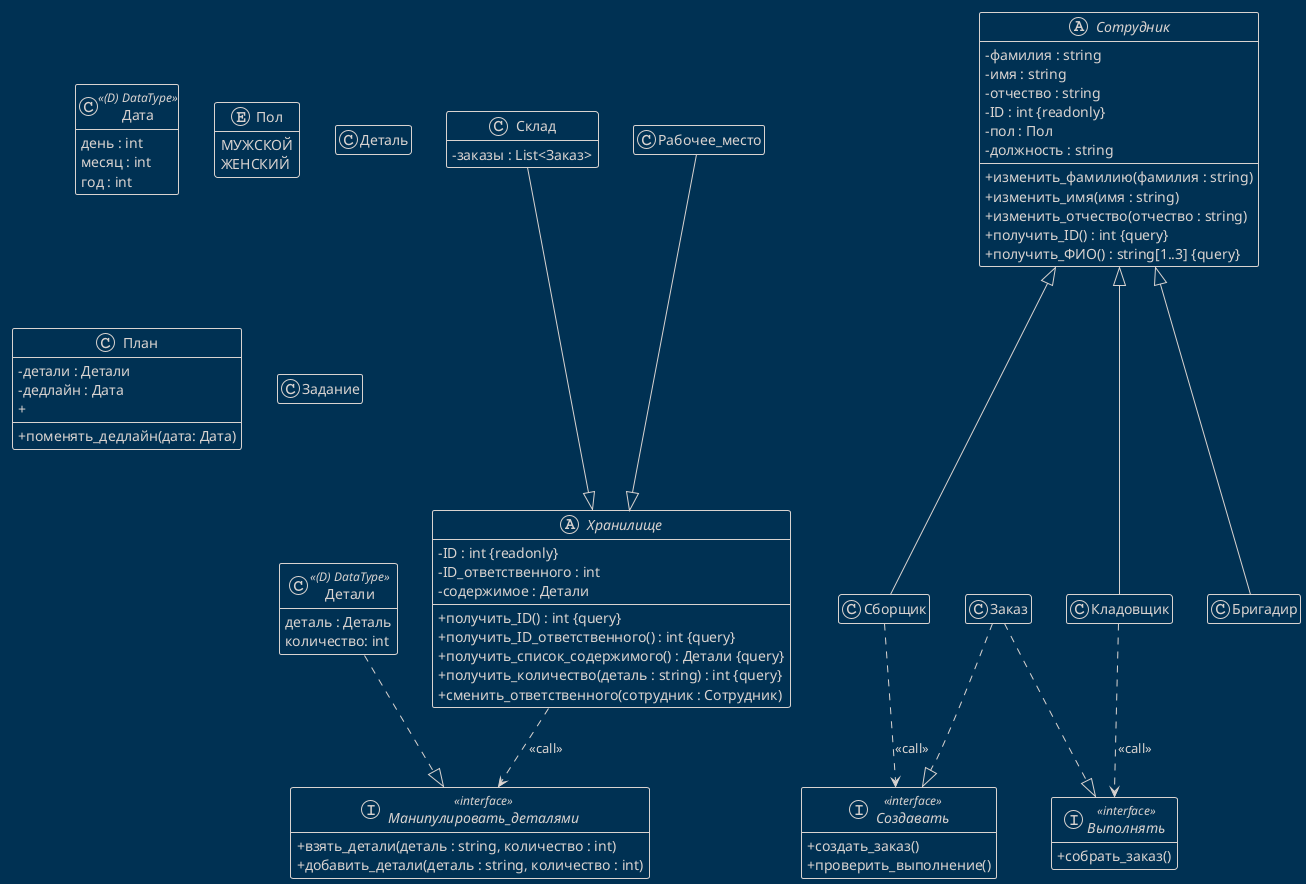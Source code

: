 @startuml
skinparam classAttributeIconSize 0
hide empty members
!define datatype(x) class "x" << (D) DataType>>
!theme blueprint

datatype(Детали) {
	деталь : Деталь
	количество: int
}

datatype(Дата) {
	день : int
	месяц : int
	год : int
}

enum Пол {
	МУЖСКОЙ
	ЖЕНСКИЙ
}

class Деталь {
	
}

interface Манипулировать_деталями <<interface>> {
	+взять_детали(деталь : string, количество : int)
	+добавить_детали(деталь : string, количество : int)
}

Детали ..|> Манипулировать_деталями
Хранилище ..> Манипулировать_деталями :  "<<call>>"

abstract Хранилище {
	-ID : int {readonly}
	-ID_ответственного : int
	-содержимое : Детали
	+получить_ID() : int {query}
	+получить_ID_ответственного() : int {query}
	+получить_список_содержимого() : Детали {query}
	+получить_количество(деталь : string) : int {query}
	+сменить_ответственного(сотрудник : Сотрудник)
}

class Склад {
	-заказы : List<Заказ>
	
}

class Рабочее_место


Склад ---|> Хранилище
Рабочее_место ---|> Хранилище

class План{
	-детали : Детали
	-дедлайн : Дата
	+поменять_дедлайн(дата: Дата)
	+
}

class Заказ

interface Создавать <<interface>> {
	+создать_заказ()
	+проверить_выполнение()
}

interface Выполнять <<interface>> {
	+собрать_заказ()
}

Заказ ..|> Создавать
Заказ ..|> Выполнять
Сборщик ..> Создавать :  "<<call>>"
Кладовщик ..> Выполнять : "<<call>>"

class Задание


abstract Сотрудник {
	-фамилия : string
	-имя : string
	-отчество : string
	-ID : int {readonly}
	-пол : Пол
	-должность : string

	+изменить_фамилию(фамилия : string)
	+изменить_имя(имя : string)
	+изменить_отчество(отчество : string)
	+получить_ID() : int {query}
	+получить_ФИО() : string[1..3] {query}
}
class Кладовщик {
		
}

class Бригадир
class Сборщик

Сотрудник <|--- Кладовщик
Сотрудник <|--- Сборщик
Сотрудник <|--- Бригадир

@enduml
